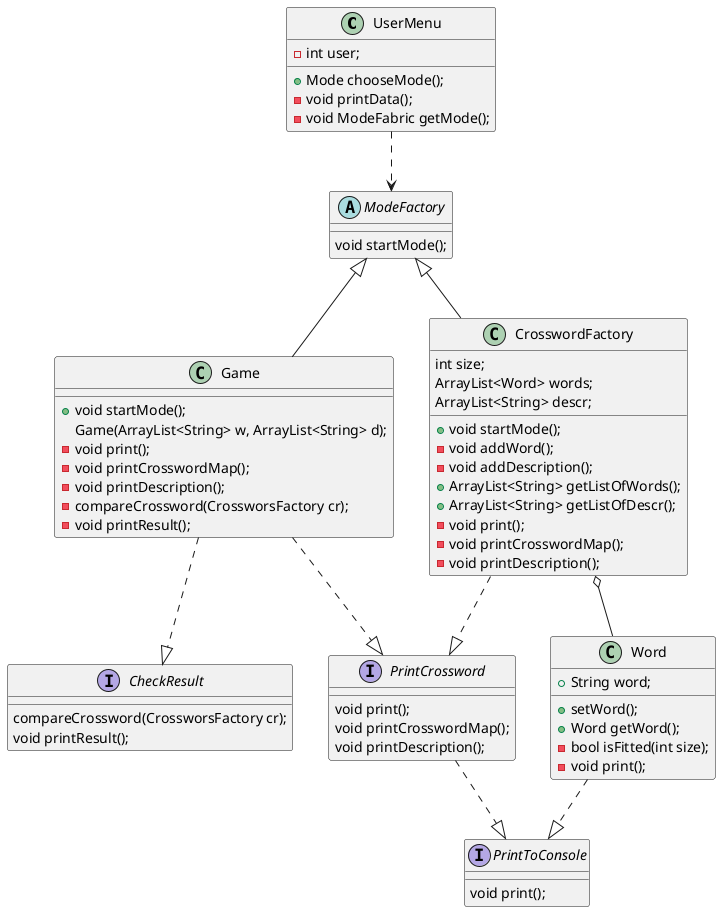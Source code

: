 @startuml

class UserMenu{
-int user;
+Mode chooseMode();
-void printData();
-void ModeFabric getMode();
}

abstract class ModeFactory{
void startMode();
}

class Game{
+void startMode();
Game(ArrayList<String> w, ArrayList<String> d);
-void print();
-void printCrosswordMap();
-void printDescription();
-compareCrossword(CrossworsFactory cr);
-void printResult();
}

class CrosswordFactory{
int size;
ArrayList<Word> words;
ArrayList<String> descr;
+void startMode();
-void addWord();
-void addDescription();
+ArrayList<String> getListOfWords();
+ArrayList<String> getListOfDescr();
-void print();
-void printCrosswordMap();
-void printDescription();
}

class Word{
+String word;
+setWord();
+Word getWord();
-bool isFitted(int size);
-void print();
}

interface CheckResult{
compareCrossword(CrossworsFactory cr);
void printResult();
}

interface PrintToConsole{
void print();
}

interface PrintCrossword{
void print();
void printCrosswordMap();
void printDescription();
}

UserMenu..>ModeFactory
ModeFactory<|--Game
ModeFactory<|--CrosswordFactory
PrintCrossword..|>PrintToConsole
CrosswordFactory o--Word
Game..|>CheckResult
Game..|>PrintCrossword
CrosswordFactory..|>PrintCrossword
Word..|>PrintToConsole
@enduml